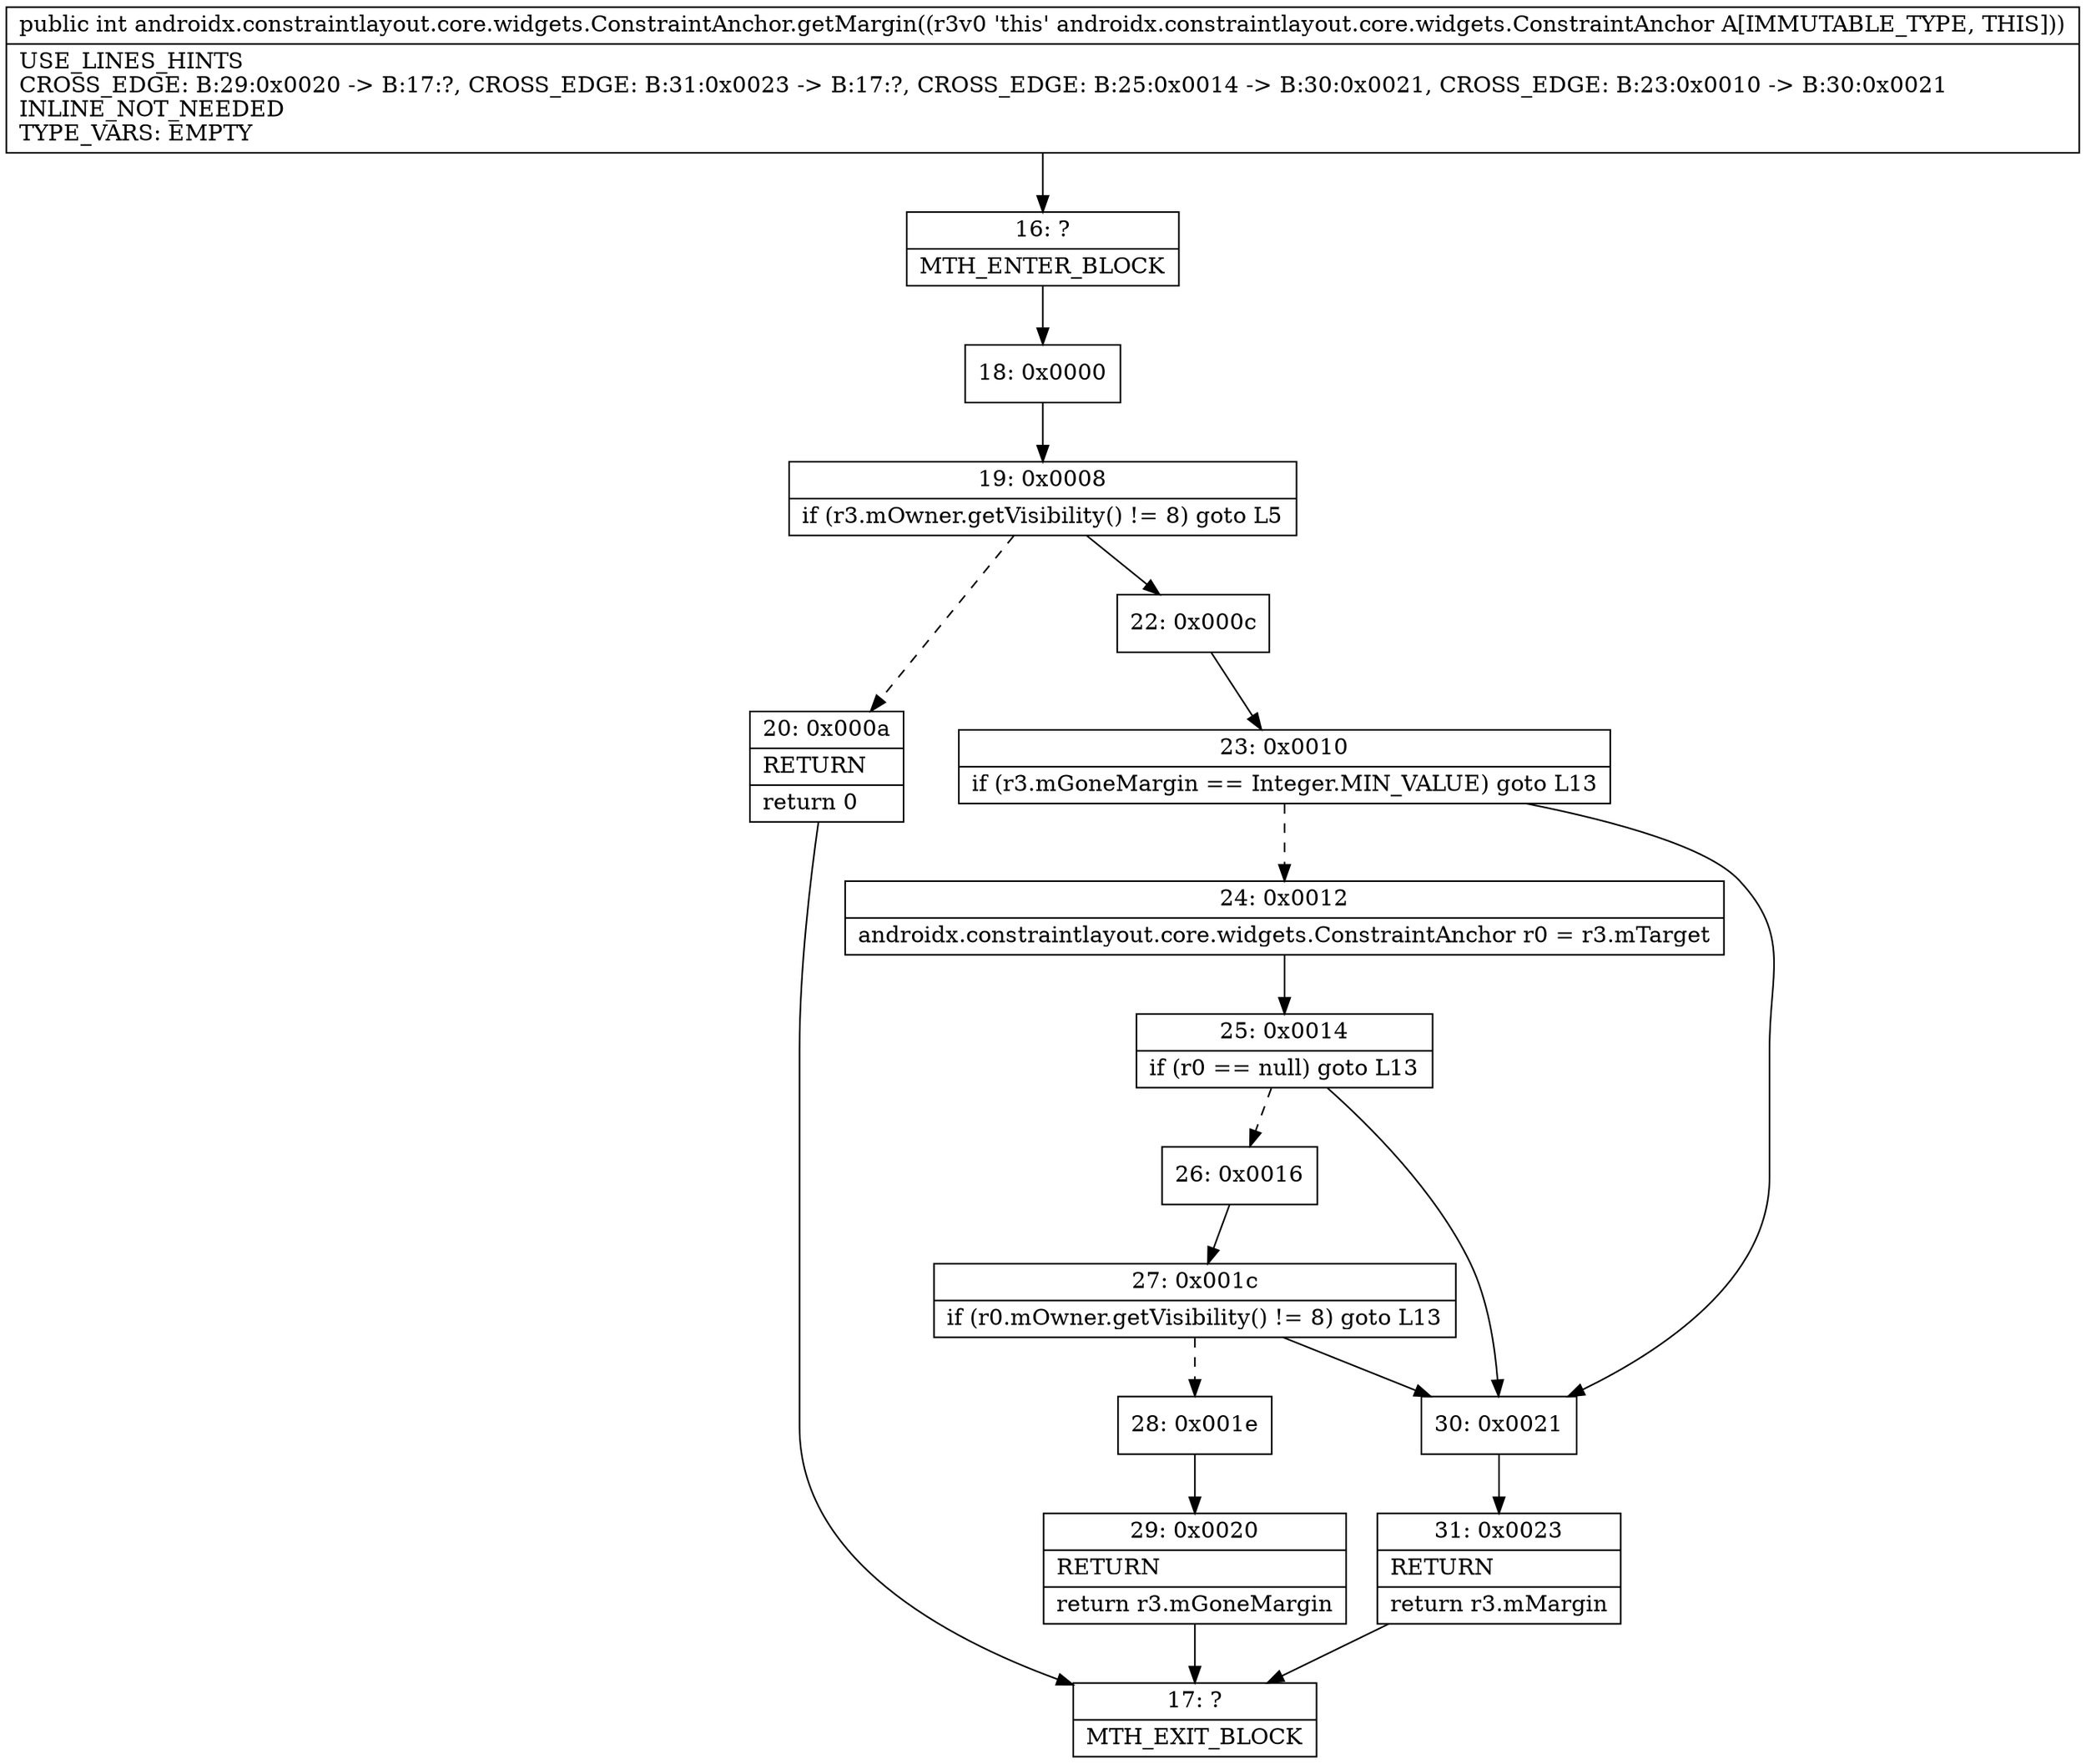 digraph "CFG forandroidx.constraintlayout.core.widgets.ConstraintAnchor.getMargin()I" {
Node_16 [shape=record,label="{16\:\ ?|MTH_ENTER_BLOCK\l}"];
Node_18 [shape=record,label="{18\:\ 0x0000}"];
Node_19 [shape=record,label="{19\:\ 0x0008|if (r3.mOwner.getVisibility() != 8) goto L5\l}"];
Node_20 [shape=record,label="{20\:\ 0x000a|RETURN\l|return 0\l}"];
Node_17 [shape=record,label="{17\:\ ?|MTH_EXIT_BLOCK\l}"];
Node_22 [shape=record,label="{22\:\ 0x000c}"];
Node_23 [shape=record,label="{23\:\ 0x0010|if (r3.mGoneMargin == Integer.MIN_VALUE) goto L13\l}"];
Node_24 [shape=record,label="{24\:\ 0x0012|androidx.constraintlayout.core.widgets.ConstraintAnchor r0 = r3.mTarget\l}"];
Node_25 [shape=record,label="{25\:\ 0x0014|if (r0 == null) goto L13\l}"];
Node_26 [shape=record,label="{26\:\ 0x0016}"];
Node_27 [shape=record,label="{27\:\ 0x001c|if (r0.mOwner.getVisibility() != 8) goto L13\l}"];
Node_28 [shape=record,label="{28\:\ 0x001e}"];
Node_29 [shape=record,label="{29\:\ 0x0020|RETURN\l|return r3.mGoneMargin\l}"];
Node_30 [shape=record,label="{30\:\ 0x0021}"];
Node_31 [shape=record,label="{31\:\ 0x0023|RETURN\l|return r3.mMargin\l}"];
MethodNode[shape=record,label="{public int androidx.constraintlayout.core.widgets.ConstraintAnchor.getMargin((r3v0 'this' androidx.constraintlayout.core.widgets.ConstraintAnchor A[IMMUTABLE_TYPE, THIS]))  | USE_LINES_HINTS\lCROSS_EDGE: B:29:0x0020 \-\> B:17:?, CROSS_EDGE: B:31:0x0023 \-\> B:17:?, CROSS_EDGE: B:25:0x0014 \-\> B:30:0x0021, CROSS_EDGE: B:23:0x0010 \-\> B:30:0x0021\lINLINE_NOT_NEEDED\lTYPE_VARS: EMPTY\l}"];
MethodNode -> Node_16;Node_16 -> Node_18;
Node_18 -> Node_19;
Node_19 -> Node_20[style=dashed];
Node_19 -> Node_22;
Node_20 -> Node_17;
Node_22 -> Node_23;
Node_23 -> Node_24[style=dashed];
Node_23 -> Node_30;
Node_24 -> Node_25;
Node_25 -> Node_26[style=dashed];
Node_25 -> Node_30;
Node_26 -> Node_27;
Node_27 -> Node_28[style=dashed];
Node_27 -> Node_30;
Node_28 -> Node_29;
Node_29 -> Node_17;
Node_30 -> Node_31;
Node_31 -> Node_17;
}

